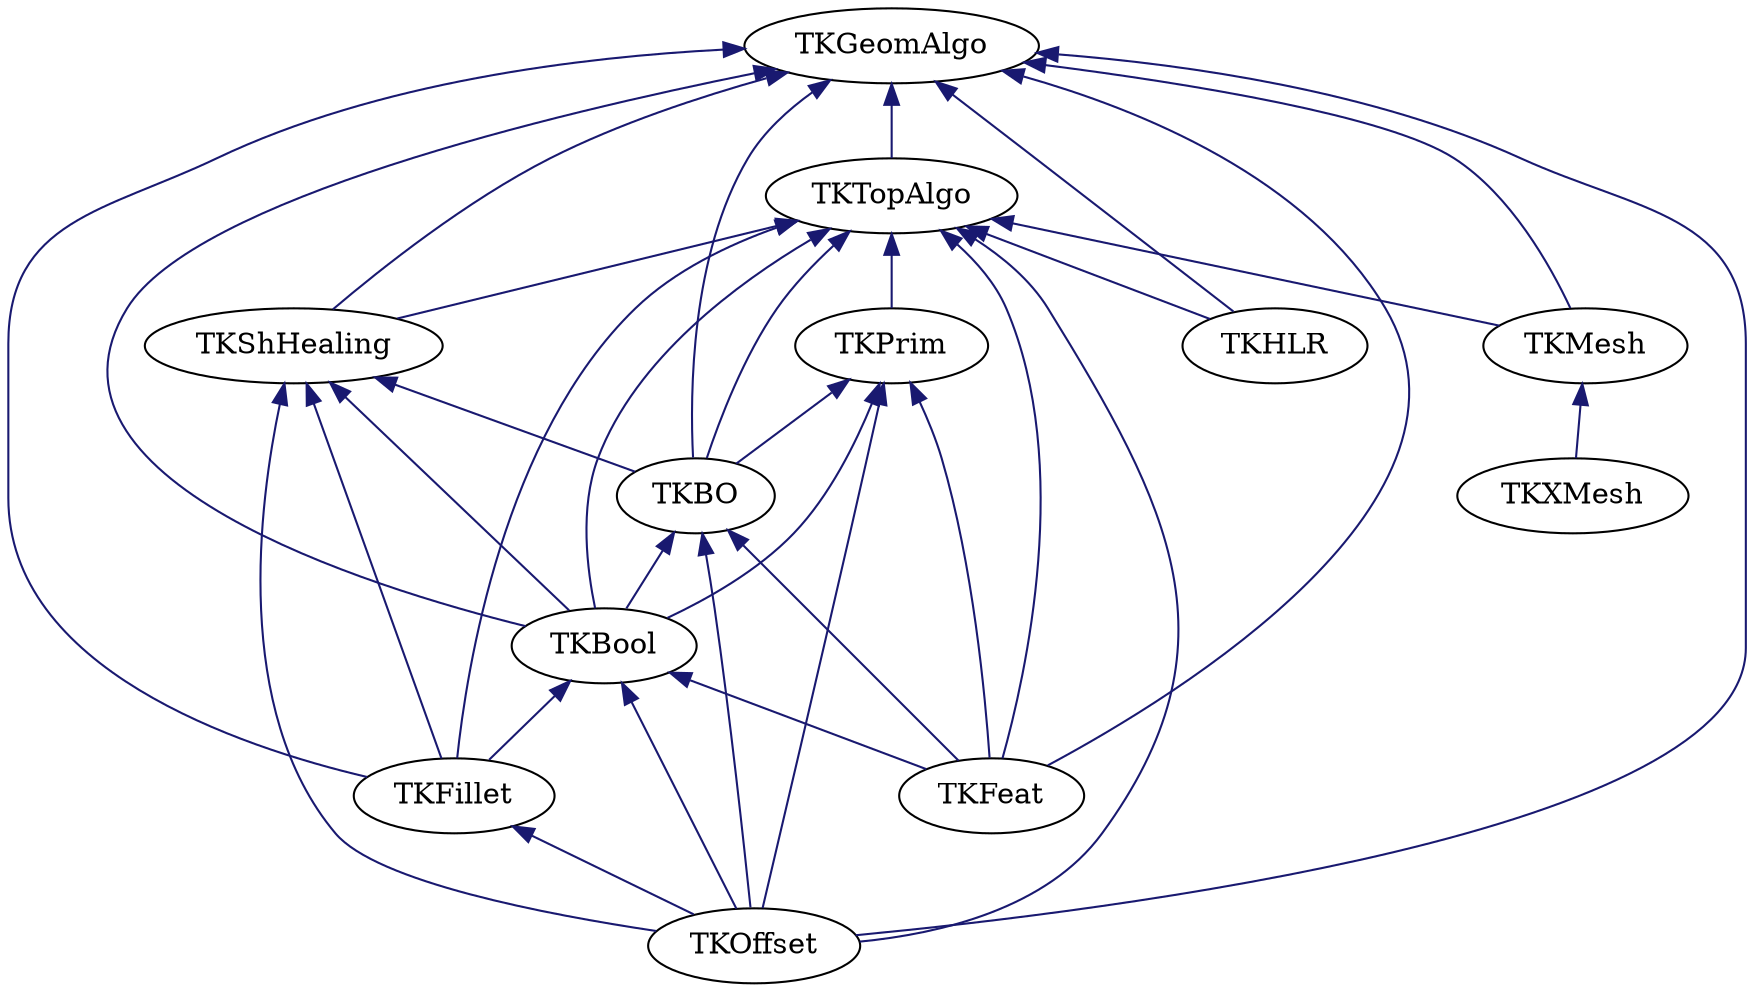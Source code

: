 digraph schema_ModelingAlgorithms
{
	TKGeomAlgo [ URL = "toolkit_tkgeomalgo.html" ]
	TKTopAlgo [ URL = "toolkit_tktopalgo.html" ]
	TKGeomAlgo -> TKTopAlgo [ dir = "back", color = "midnightblue", style = "solid" ]
	TKPrim [ URL = "toolkit_tkprim.html" ]
	TKTopAlgo -> TKPrim [ dir = "back", color = "midnightblue", style = "solid" ]
	TKBO [ URL = "toolkit_tkbo.html" ]
	TKTopAlgo -> TKBO [ dir = "back", color = "midnightblue", style = "solid" ]
	TKGeomAlgo -> TKBO [ dir = "back", color = "midnightblue", style = "solid" ]
	TKPrim -> TKBO [ dir = "back", color = "midnightblue", style = "solid" ]
	TKShHealing -> TKBO [ dir = "back", color = "midnightblue", style = "solid" ]
	TKBool [ URL = "toolkit_tkbool.html" ]
	TKTopAlgo -> TKBool [ dir = "back", color = "midnightblue", style = "solid" ]
	TKPrim -> TKBool [ dir = "back", color = "midnightblue", style = "solid" ]
	TKShHealing -> TKBool [ dir = "back", color = "midnightblue", style = "solid" ]
	TKGeomAlgo -> TKBool [ dir = "back", color = "midnightblue", style = "solid" ]
	TKBO -> TKBool [ dir = "back", color = "midnightblue", style = "solid" ]
	TKHLR [ URL = "toolkit_tkhlr.html" ]
	TKGeomAlgo -> TKHLR [ dir = "back", color = "midnightblue", style = "solid" ]
	TKTopAlgo -> TKHLR [ dir = "back", color = "midnightblue", style = "solid" ]
	TKFillet [ URL = "toolkit_tkfillet.html" ]
	TKGeomAlgo -> TKFillet [ dir = "back", color = "midnightblue", style = "solid" ]
	TKTopAlgo -> TKFillet [ dir = "back", color = "midnightblue", style = "solid" ]
	TKBool -> TKFillet [ dir = "back", color = "midnightblue", style = "solid" ]
	TKShHealing -> TKFillet [ dir = "back", color = "midnightblue", style = "solid" ]
	TKOffset [ URL = "toolkit_tkoffset.html" ]
	TKFillet -> TKOffset [ dir = "back", color = "midnightblue", style = "solid" ]
	TKTopAlgo -> TKOffset [ dir = "back", color = "midnightblue", style = "solid" ]
	TKGeomAlgo -> TKOffset [ dir = "back", color = "midnightblue", style = "solid" ]
	TKShHealing -> TKOffset [ dir = "back", color = "midnightblue", style = "solid" ]
	TKBO -> TKOffset [ dir = "back", color = "midnightblue", style = "solid" ]
	TKPrim -> TKOffset [ dir = "back", color = "midnightblue", style = "solid" ]
	TKBool -> TKOffset [ dir = "back", color = "midnightblue", style = "solid" ]
	TKFeat [ URL = "toolkit_tkfeat.html" ]
	TKTopAlgo -> TKFeat [ dir = "back", color = "midnightblue", style = "solid" ]
	TKGeomAlgo -> TKFeat [ dir = "back", color = "midnightblue", style = "solid" ]
	TKPrim -> TKFeat [ dir = "back", color = "midnightblue", style = "solid" ]
	TKBO -> TKFeat [ dir = "back", color = "midnightblue", style = "solid" ]
	TKBool -> TKFeat [ dir = "back", color = "midnightblue", style = "solid" ]
	TKMesh [ URL = "toolkit_tkmesh.html" ]
	TKTopAlgo -> TKMesh [ dir = "back", color = "midnightblue", style = "solid" ]
	TKGeomAlgo -> TKMesh [ dir = "back", color = "midnightblue", style = "solid" ]
	TKXMesh [ URL = "toolkit_tkxmesh.html" ]
	TKMesh -> TKXMesh [ dir = "back", color = "midnightblue", style = "solid" ]
	TKShHealing [ URL = "toolkit_tkshhealing.html" ]
	TKTopAlgo -> TKShHealing [ dir = "back", color = "midnightblue", style = "solid" ]
	TKGeomAlgo -> TKShHealing [ dir = "back", color = "midnightblue", style = "solid" ]
}

